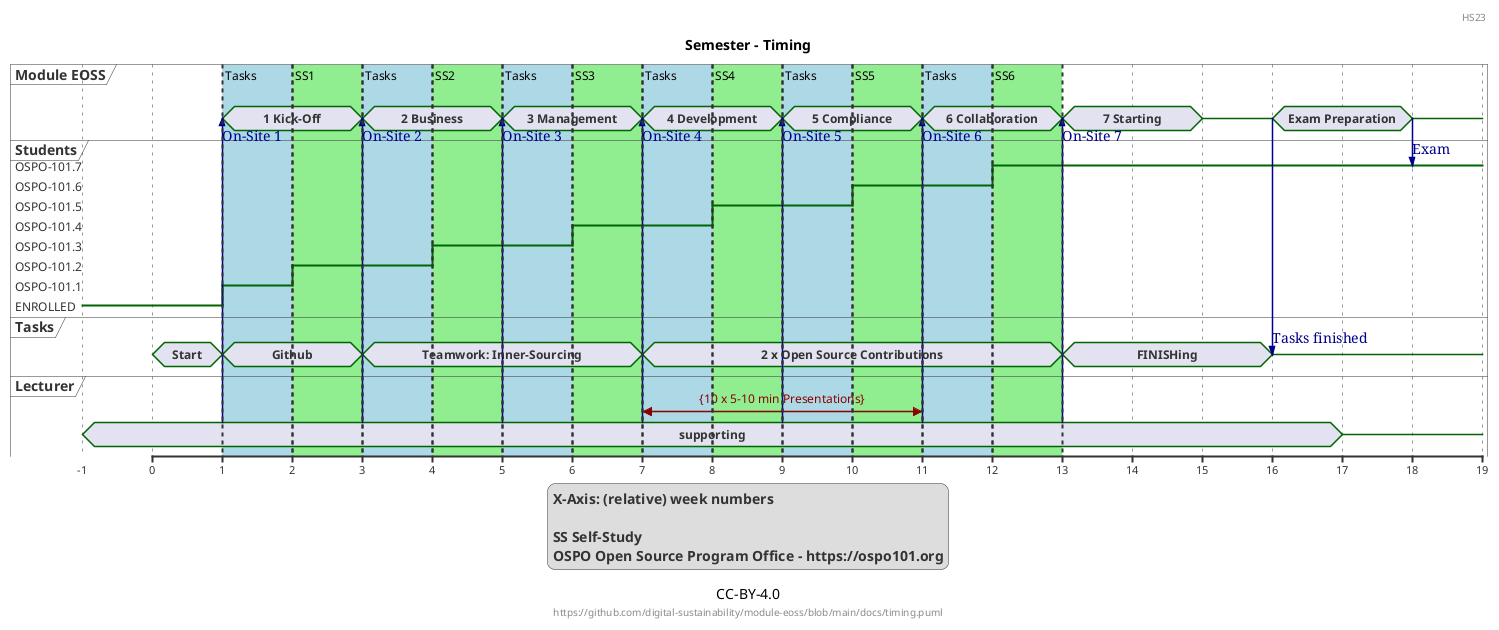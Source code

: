 @startuml
Title Semester - Timing
header: HS23
footer: "https://github.com/digital-sustainability/module-eoss/blob/main/docs/timing.puml"
caption CC-BY-4.0

legend
X-Axis: (relative) week numbers

SS Self-Study
OSPO Open Source Program Office - https://ospo101.org
end legend

concise "Module EOSS" as eoss
robust "Students" as students
concise "Tasks" as tasks
concise "Lecturer" as lecturer
scale 1 as 70 pixels

@-1
students is ENROLLED
lecturer is supporting

@+1
tasks is Start

@1
lecturer -> eoss: On-Site 1
eoss is "1 Kick-Off"
tasks is Github
students is OSPO-101.1

@+1
students is OSPO-101.2

@+1
lecturer -> eoss: On-Site 2
eoss is "2 Business"
tasks is "Teamwork: Inner-Sourcing"
@7 <-> @11 : {10 x 5-10 min Presentations}

@+1
students is OSPO-101.3

@+1
lecturer -> eoss: On-Site 3
eoss is "3 Management"

@+1
students is OSPO-101.4

@+1
lecturer -> eoss: On-Site 4
eoss is "4 Development"
tasks is "2 x Open Source Contributions"

@+1
students is OSPO-101.5

@+1
lecturer -> eoss: On-Site 5
eoss is "5 Compliance"

@+1
students is OSPO-101.6

@+1
lecturer -> eoss: On-Site 6
eoss is "6 Collaboration"

@+1
students is OSPO-101.7

@+1
lecturer -> eoss: On-Site 7
eoss is "7 Starting"
tasks is FINISHing

@+1

@+1
eoss is {-}

@+1
eoss -> tasks: Tasks finished
tasks is {-}
eoss is "Exam Preparation"

@+1
lecturer is {-}

@+1
eoss -> students: Exam
eoss is {-}

highlight 2 to 3 #lightgreen : SS1
highlight 4 to 5 #lightgreen : SS2
highlight 6 to 7 #lightgreen : SS3
highlight 8 to 9 #lightgreen : SS4
highlight 10 to 11 #lightgreen : SS5
highlight 12 to 13 #lightgreen : SS6

highlight 1 to 2 #lightblue : Tasks
highlight 3 to 4 #lightblue : Tasks
highlight 5 to 6 #lightblue : Tasks
highlight 7 to 8 #lightblue : Tasks
highlight 9 to 10 #lightblue : Tasks
highlight 11 to 12 #lightblue : Tasks

@enduml
